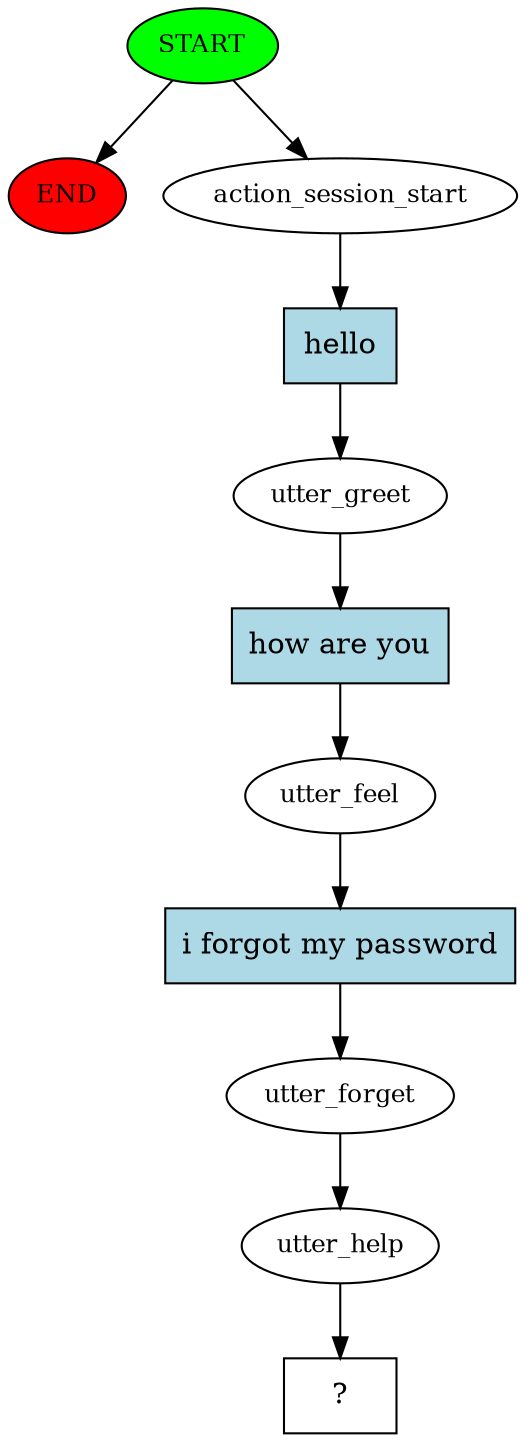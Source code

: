 digraph  {
0 [class="start active", fillcolor=green, fontsize=12, label=START, style=filled];
"-1" [class=end, fillcolor=red, fontsize=12, label=END, style=filled];
1 [class=active, fontsize=12, label=action_session_start];
2 [class=active, fontsize=12, label=utter_greet];
3 [class=active, fontsize=12, label=utter_feel];
4 [class=active, fontsize=12, label=utter_forget];
5 [class=active, fontsize=12, label=utter_help];
6 [class="intent dashed active", label="  ?  ", shape=rect];
7 [class="intent active", fillcolor=lightblue, label=hello, shape=rect, style=filled];
8 [class="intent active", fillcolor=lightblue, label="how are you", shape=rect, style=filled];
9 [class="intent active", fillcolor=lightblue, label="i forgot my password", shape=rect, style=filled];
0 -> "-1"  [class="", key=NONE, label=""];
0 -> 1  [class=active, key=NONE, label=""];
1 -> 7  [class=active, key=0];
2 -> 8  [class=active, key=0];
3 -> 9  [class=active, key=0];
4 -> 5  [class=active, key=NONE, label=""];
5 -> 6  [class=active, key=NONE, label=""];
7 -> 2  [class=active, key=0];
8 -> 3  [class=active, key=0];
9 -> 4  [class=active, key=0];
}
